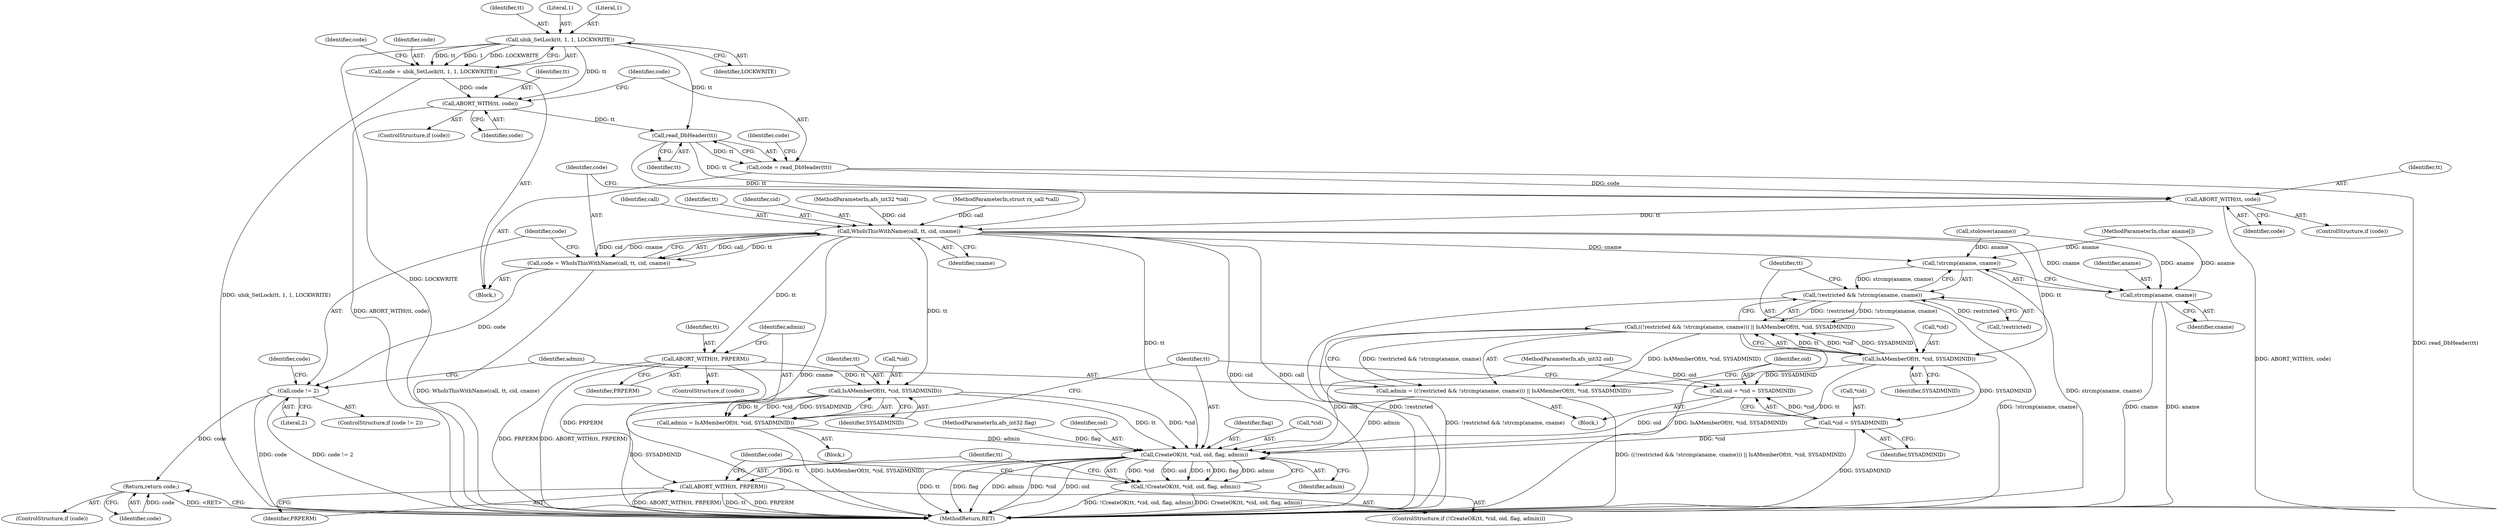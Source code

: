 digraph "1_openafs_396240cf070a806b91fea81131d034e1399af1e0@API" {
"1000148" [label="(Call,read_DbHeader(tt))"];
"1000143" [label="(Call,ABORT_WITH(tt, code))"];
"1000136" [label="(Call,ubik_SetLock(tt, 1, 1, LOCKWRITE))"];
"1000134" [label="(Call,code = ubik_SetLock(tt, 1, 1, LOCKWRITE))"];
"1000146" [label="(Call,code = read_DbHeader(tt))"];
"1000152" [label="(Call,ABORT_WITH(tt, code))"];
"1000157" [label="(Call,WhoIsThisWithName(call, tt, cid, cname))"];
"1000155" [label="(Call,code = WhoIsThisWithName(call, tt, cid, cname))"];
"1000163" [label="(Call,code != 2)"];
"1000216" [label="(Return,return code;)"];
"1000169" [label="(Call,ABORT_WITH(tt, PRPERM))"];
"1000174" [label="(Call,IsAMemberOf(tt, *cid, SYSADMINID))"];
"1000172" [label="(Call,admin = IsAMemberOf(tt, *cid, SYSADMINID))"];
"1000204" [label="(Call,CreateOK(tt, *cid, oid, flag, admin))"];
"1000203" [label="(Call,!CreateOK(tt, *cid, oid, flag, admin))"];
"1000211" [label="(Call,ABORT_WITH(tt, PRPERM))"];
"1000187" [label="(Call,!strcmp(aname, cname))"];
"1000184" [label="(Call,!restricted && !strcmp(aname, cname))"];
"1000183" [label="(Call,((!restricted && !strcmp(aname, cname))) || IsAMemberOf(tt, *cid, SYSADMINID))"];
"1000181" [label="(Call,admin = ((!restricted && !strcmp(aname, cname))) || IsAMemberOf(tt, *cid, SYSADMINID))"];
"1000188" [label="(Call,strcmp(aname, cname))"];
"1000191" [label="(Call,IsAMemberOf(tt, *cid, SYSADMINID))"];
"1000196" [label="(Call,oid = *cid = SYSADMINID)"];
"1000198" [label="(Call,*cid = SYSADMINID)"];
"1000182" [label="(Identifier,admin)"];
"1000220" [label="(MethodReturn,RET)"];
"1000151" [label="(Identifier,code)"];
"1000137" [label="(Identifier,tt)"];
"1000212" [label="(Identifier,tt)"];
"1000141" [label="(ControlStructure,if (code))"];
"1000213" [label="(Identifier,PRPERM)"];
"1000210" [label="(Identifier,admin)"];
"1000156" [label="(Identifier,code)"];
"1000146" [label="(Call,code = read_DbHeader(tt))"];
"1000211" [label="(Call,ABORT_WITH(tt, PRPERM))"];
"1000217" [label="(Identifier,code)"];
"1000178" [label="(Identifier,SYSADMINID)"];
"1000162" [label="(ControlStructure,if (code != 2))"];
"1000195" [label="(Identifier,SYSADMINID)"];
"1000154" [label="(Identifier,code)"];
"1000176" [label="(Call,*cid)"];
"1000170" [label="(Identifier,tt)"];
"1000114" [label="(Call,stolower(aname))"];
"1000145" [label="(Identifier,code)"];
"1000209" [label="(Identifier,flag)"];
"1000144" [label="(Identifier,tt)"];
"1000143" [label="(Call,ABORT_WITH(tt, code))"];
"1000167" [label="(ControlStructure,if (code))"];
"1000215" [label="(Identifier,code)"];
"1000205" [label="(Identifier,tt)"];
"1000206" [label="(Call,*cid)"];
"1000109" [label="(Block,)"];
"1000171" [label="(Identifier,PRPERM)"];
"1000189" [label="(Identifier,aname)"];
"1000161" [label="(Identifier,cname)"];
"1000142" [label="(Identifier,code)"];
"1000164" [label="(Identifier,code)"];
"1000136" [label="(Call,ubik_SetLock(tt, 1, 1, LOCKWRITE))"];
"1000160" [label="(Identifier,cid)"];
"1000169" [label="(Call,ABORT_WITH(tt, PRPERM))"];
"1000216" [label="(Return,return code;)"];
"1000168" [label="(Identifier,code)"];
"1000149" [label="(Identifier,tt)"];
"1000192" [label="(Identifier,tt)"];
"1000175" [label="(Identifier,tt)"];
"1000157" [label="(Call,WhoIsThisWithName(call, tt, cid, cname))"];
"1000155" [label="(Call,code = WhoIsThisWithName(call, tt, cid, cname))"];
"1000104" [label="(MethodParameterIn,char aname[])"];
"1000204" [label="(Call,CreateOK(tt, *cid, oid, flag, admin))"];
"1000190" [label="(Identifier,cname)"];
"1000148" [label="(Call,read_DbHeader(tt))"];
"1000147" [label="(Identifier,code)"];
"1000108" [label="(MethodParameterIn,afs_int32 *cid)"];
"1000183" [label="(Call,((!restricted && !strcmp(aname, cname))) || IsAMemberOf(tt, *cid, SYSADMINID))"];
"1000153" [label="(Identifier,tt)"];
"1000103" [label="(MethodParameterIn,struct rx_call *call)"];
"1000106" [label="(MethodParameterIn,afs_int32 oid)"];
"1000134" [label="(Call,code = ubik_SetLock(tt, 1, 1, LOCKWRITE))"];
"1000152" [label="(Call,ABORT_WITH(tt, code))"];
"1000174" [label="(Call,IsAMemberOf(tt, *cid, SYSADMINID))"];
"1000150" [label="(ControlStructure,if (code))"];
"1000105" [label="(MethodParameterIn,afs_int32 flag)"];
"1000158" [label="(Identifier,call)"];
"1000208" [label="(Identifier,oid)"];
"1000139" [label="(Literal,1)"];
"1000166" [label="(Block,)"];
"1000197" [label="(Identifier,oid)"];
"1000188" [label="(Call,strcmp(aname, cname))"];
"1000198" [label="(Call,*cid = SYSADMINID)"];
"1000196" [label="(Call,oid = *cid = SYSADMINID)"];
"1000191" [label="(Call,IsAMemberOf(tt, *cid, SYSADMINID))"];
"1000180" [label="(Block,)"];
"1000140" [label="(Identifier,LOCKWRITE)"];
"1000165" [label="(Literal,2)"];
"1000184" [label="(Call,!restricted && !strcmp(aname, cname))"];
"1000138" [label="(Literal,1)"];
"1000135" [label="(Identifier,code)"];
"1000214" [label="(ControlStructure,if (code))"];
"1000203" [label="(Call,!CreateOK(tt, *cid, oid, flag, admin))"];
"1000159" [label="(Identifier,tt)"];
"1000187" [label="(Call,!strcmp(aname, cname))"];
"1000163" [label="(Call,code != 2)"];
"1000202" [label="(ControlStructure,if (!CreateOK(tt, *cid, oid, flag, admin)))"];
"1000201" [label="(Identifier,SYSADMINID)"];
"1000173" [label="(Identifier,admin)"];
"1000172" [label="(Call,admin = IsAMemberOf(tt, *cid, SYSADMINID))"];
"1000185" [label="(Call,!restricted)"];
"1000199" [label="(Call,*cid)"];
"1000193" [label="(Call,*cid)"];
"1000181" [label="(Call,admin = ((!restricted && !strcmp(aname, cname))) || IsAMemberOf(tt, *cid, SYSADMINID))"];
"1000148" -> "1000146"  [label="AST: "];
"1000148" -> "1000149"  [label="CFG: "];
"1000149" -> "1000148"  [label="AST: "];
"1000146" -> "1000148"  [label="CFG: "];
"1000148" -> "1000146"  [label="DDG: tt"];
"1000143" -> "1000148"  [label="DDG: tt"];
"1000136" -> "1000148"  [label="DDG: tt"];
"1000148" -> "1000152"  [label="DDG: tt"];
"1000148" -> "1000157"  [label="DDG: tt"];
"1000143" -> "1000141"  [label="AST: "];
"1000143" -> "1000145"  [label="CFG: "];
"1000144" -> "1000143"  [label="AST: "];
"1000145" -> "1000143"  [label="AST: "];
"1000147" -> "1000143"  [label="CFG: "];
"1000143" -> "1000220"  [label="DDG: ABORT_WITH(tt, code)"];
"1000136" -> "1000143"  [label="DDG: tt"];
"1000134" -> "1000143"  [label="DDG: code"];
"1000136" -> "1000134"  [label="AST: "];
"1000136" -> "1000140"  [label="CFG: "];
"1000137" -> "1000136"  [label="AST: "];
"1000138" -> "1000136"  [label="AST: "];
"1000139" -> "1000136"  [label="AST: "];
"1000140" -> "1000136"  [label="AST: "];
"1000134" -> "1000136"  [label="CFG: "];
"1000136" -> "1000220"  [label="DDG: LOCKWRITE"];
"1000136" -> "1000134"  [label="DDG: tt"];
"1000136" -> "1000134"  [label="DDG: 1"];
"1000136" -> "1000134"  [label="DDG: LOCKWRITE"];
"1000134" -> "1000109"  [label="AST: "];
"1000135" -> "1000134"  [label="AST: "];
"1000142" -> "1000134"  [label="CFG: "];
"1000134" -> "1000220"  [label="DDG: ubik_SetLock(tt, 1, 1, LOCKWRITE)"];
"1000146" -> "1000109"  [label="AST: "];
"1000147" -> "1000146"  [label="AST: "];
"1000151" -> "1000146"  [label="CFG: "];
"1000146" -> "1000220"  [label="DDG: read_DbHeader(tt)"];
"1000146" -> "1000152"  [label="DDG: code"];
"1000152" -> "1000150"  [label="AST: "];
"1000152" -> "1000154"  [label="CFG: "];
"1000153" -> "1000152"  [label="AST: "];
"1000154" -> "1000152"  [label="AST: "];
"1000156" -> "1000152"  [label="CFG: "];
"1000152" -> "1000220"  [label="DDG: ABORT_WITH(tt, code)"];
"1000152" -> "1000157"  [label="DDG: tt"];
"1000157" -> "1000155"  [label="AST: "];
"1000157" -> "1000161"  [label="CFG: "];
"1000158" -> "1000157"  [label="AST: "];
"1000159" -> "1000157"  [label="AST: "];
"1000160" -> "1000157"  [label="AST: "];
"1000161" -> "1000157"  [label="AST: "];
"1000155" -> "1000157"  [label="CFG: "];
"1000157" -> "1000220"  [label="DDG: cid"];
"1000157" -> "1000220"  [label="DDG: call"];
"1000157" -> "1000220"  [label="DDG: cname"];
"1000157" -> "1000155"  [label="DDG: call"];
"1000157" -> "1000155"  [label="DDG: tt"];
"1000157" -> "1000155"  [label="DDG: cid"];
"1000157" -> "1000155"  [label="DDG: cname"];
"1000103" -> "1000157"  [label="DDG: call"];
"1000108" -> "1000157"  [label="DDG: cid"];
"1000157" -> "1000169"  [label="DDG: tt"];
"1000157" -> "1000174"  [label="DDG: tt"];
"1000157" -> "1000187"  [label="DDG: cname"];
"1000157" -> "1000188"  [label="DDG: cname"];
"1000157" -> "1000191"  [label="DDG: tt"];
"1000157" -> "1000204"  [label="DDG: tt"];
"1000155" -> "1000109"  [label="AST: "];
"1000156" -> "1000155"  [label="AST: "];
"1000164" -> "1000155"  [label="CFG: "];
"1000155" -> "1000220"  [label="DDG: WhoIsThisWithName(call, tt, cid, cname)"];
"1000155" -> "1000163"  [label="DDG: code"];
"1000163" -> "1000162"  [label="AST: "];
"1000163" -> "1000165"  [label="CFG: "];
"1000164" -> "1000163"  [label="AST: "];
"1000165" -> "1000163"  [label="AST: "];
"1000168" -> "1000163"  [label="CFG: "];
"1000182" -> "1000163"  [label="CFG: "];
"1000163" -> "1000220"  [label="DDG: code"];
"1000163" -> "1000220"  [label="DDG: code != 2"];
"1000163" -> "1000216"  [label="DDG: code"];
"1000216" -> "1000214"  [label="AST: "];
"1000216" -> "1000217"  [label="CFG: "];
"1000217" -> "1000216"  [label="AST: "];
"1000220" -> "1000216"  [label="CFG: "];
"1000216" -> "1000220"  [label="DDG: <RET>"];
"1000217" -> "1000216"  [label="DDG: code"];
"1000169" -> "1000167"  [label="AST: "];
"1000169" -> "1000171"  [label="CFG: "];
"1000170" -> "1000169"  [label="AST: "];
"1000171" -> "1000169"  [label="AST: "];
"1000173" -> "1000169"  [label="CFG: "];
"1000169" -> "1000220"  [label="DDG: ABORT_WITH(tt, PRPERM)"];
"1000169" -> "1000220"  [label="DDG: PRPERM"];
"1000169" -> "1000174"  [label="DDG: tt"];
"1000169" -> "1000211"  [label="DDG: PRPERM"];
"1000174" -> "1000172"  [label="AST: "];
"1000174" -> "1000178"  [label="CFG: "];
"1000175" -> "1000174"  [label="AST: "];
"1000176" -> "1000174"  [label="AST: "];
"1000178" -> "1000174"  [label="AST: "];
"1000172" -> "1000174"  [label="CFG: "];
"1000174" -> "1000220"  [label="DDG: SYSADMINID"];
"1000174" -> "1000172"  [label="DDG: tt"];
"1000174" -> "1000172"  [label="DDG: *cid"];
"1000174" -> "1000172"  [label="DDG: SYSADMINID"];
"1000174" -> "1000204"  [label="DDG: tt"];
"1000174" -> "1000204"  [label="DDG: *cid"];
"1000172" -> "1000166"  [label="AST: "];
"1000173" -> "1000172"  [label="AST: "];
"1000205" -> "1000172"  [label="CFG: "];
"1000172" -> "1000220"  [label="DDG: IsAMemberOf(tt, *cid, SYSADMINID)"];
"1000172" -> "1000204"  [label="DDG: admin"];
"1000204" -> "1000203"  [label="AST: "];
"1000204" -> "1000210"  [label="CFG: "];
"1000205" -> "1000204"  [label="AST: "];
"1000206" -> "1000204"  [label="AST: "];
"1000208" -> "1000204"  [label="AST: "];
"1000209" -> "1000204"  [label="AST: "];
"1000210" -> "1000204"  [label="AST: "];
"1000203" -> "1000204"  [label="CFG: "];
"1000204" -> "1000220"  [label="DDG: tt"];
"1000204" -> "1000220"  [label="DDG: flag"];
"1000204" -> "1000220"  [label="DDG: admin"];
"1000204" -> "1000220"  [label="DDG: *cid"];
"1000204" -> "1000220"  [label="DDG: oid"];
"1000204" -> "1000203"  [label="DDG: *cid"];
"1000204" -> "1000203"  [label="DDG: oid"];
"1000204" -> "1000203"  [label="DDG: tt"];
"1000204" -> "1000203"  [label="DDG: flag"];
"1000204" -> "1000203"  [label="DDG: admin"];
"1000191" -> "1000204"  [label="DDG: tt"];
"1000198" -> "1000204"  [label="DDG: *cid"];
"1000196" -> "1000204"  [label="DDG: oid"];
"1000106" -> "1000204"  [label="DDG: oid"];
"1000105" -> "1000204"  [label="DDG: flag"];
"1000181" -> "1000204"  [label="DDG: admin"];
"1000204" -> "1000211"  [label="DDG: tt"];
"1000203" -> "1000202"  [label="AST: "];
"1000212" -> "1000203"  [label="CFG: "];
"1000215" -> "1000203"  [label="CFG: "];
"1000203" -> "1000220"  [label="DDG: !CreateOK(tt, *cid, oid, flag, admin)"];
"1000203" -> "1000220"  [label="DDG: CreateOK(tt, *cid, oid, flag, admin)"];
"1000211" -> "1000202"  [label="AST: "];
"1000211" -> "1000213"  [label="CFG: "];
"1000212" -> "1000211"  [label="AST: "];
"1000213" -> "1000211"  [label="AST: "];
"1000215" -> "1000211"  [label="CFG: "];
"1000211" -> "1000220"  [label="DDG: tt"];
"1000211" -> "1000220"  [label="DDG: PRPERM"];
"1000211" -> "1000220"  [label="DDG: ABORT_WITH(tt, PRPERM)"];
"1000187" -> "1000184"  [label="AST: "];
"1000187" -> "1000188"  [label="CFG: "];
"1000188" -> "1000187"  [label="AST: "];
"1000184" -> "1000187"  [label="CFG: "];
"1000187" -> "1000220"  [label="DDG: strcmp(aname, cname)"];
"1000187" -> "1000184"  [label="DDG: strcmp(aname, cname)"];
"1000114" -> "1000187"  [label="DDG: aname"];
"1000104" -> "1000187"  [label="DDG: aname"];
"1000184" -> "1000183"  [label="AST: "];
"1000184" -> "1000185"  [label="CFG: "];
"1000185" -> "1000184"  [label="AST: "];
"1000192" -> "1000184"  [label="CFG: "];
"1000183" -> "1000184"  [label="CFG: "];
"1000184" -> "1000220"  [label="DDG: !restricted"];
"1000184" -> "1000220"  [label="DDG: !strcmp(aname, cname)"];
"1000184" -> "1000183"  [label="DDG: !restricted"];
"1000184" -> "1000183"  [label="DDG: !strcmp(aname, cname)"];
"1000185" -> "1000184"  [label="DDG: restricted"];
"1000183" -> "1000181"  [label="AST: "];
"1000183" -> "1000191"  [label="CFG: "];
"1000191" -> "1000183"  [label="AST: "];
"1000181" -> "1000183"  [label="CFG: "];
"1000183" -> "1000220"  [label="DDG: !restricted && !strcmp(aname, cname)"];
"1000183" -> "1000220"  [label="DDG: IsAMemberOf(tt, *cid, SYSADMINID)"];
"1000183" -> "1000181"  [label="DDG: !restricted && !strcmp(aname, cname)"];
"1000183" -> "1000181"  [label="DDG: IsAMemberOf(tt, *cid, SYSADMINID)"];
"1000191" -> "1000183"  [label="DDG: tt"];
"1000191" -> "1000183"  [label="DDG: *cid"];
"1000191" -> "1000183"  [label="DDG: SYSADMINID"];
"1000181" -> "1000180"  [label="AST: "];
"1000182" -> "1000181"  [label="AST: "];
"1000197" -> "1000181"  [label="CFG: "];
"1000181" -> "1000220"  [label="DDG: ((!restricted && !strcmp(aname, cname))) || IsAMemberOf(tt, *cid, SYSADMINID)"];
"1000188" -> "1000190"  [label="CFG: "];
"1000189" -> "1000188"  [label="AST: "];
"1000190" -> "1000188"  [label="AST: "];
"1000188" -> "1000220"  [label="DDG: cname"];
"1000188" -> "1000220"  [label="DDG: aname"];
"1000114" -> "1000188"  [label="DDG: aname"];
"1000104" -> "1000188"  [label="DDG: aname"];
"1000191" -> "1000195"  [label="CFG: "];
"1000192" -> "1000191"  [label="AST: "];
"1000193" -> "1000191"  [label="AST: "];
"1000195" -> "1000191"  [label="AST: "];
"1000191" -> "1000196"  [label="DDG: SYSADMINID"];
"1000191" -> "1000198"  [label="DDG: SYSADMINID"];
"1000196" -> "1000180"  [label="AST: "];
"1000196" -> "1000198"  [label="CFG: "];
"1000197" -> "1000196"  [label="AST: "];
"1000198" -> "1000196"  [label="AST: "];
"1000205" -> "1000196"  [label="CFG: "];
"1000106" -> "1000196"  [label="DDG: oid"];
"1000198" -> "1000196"  [label="DDG: *cid"];
"1000198" -> "1000201"  [label="CFG: "];
"1000199" -> "1000198"  [label="AST: "];
"1000201" -> "1000198"  [label="AST: "];
"1000198" -> "1000220"  [label="DDG: SYSADMINID"];
}
